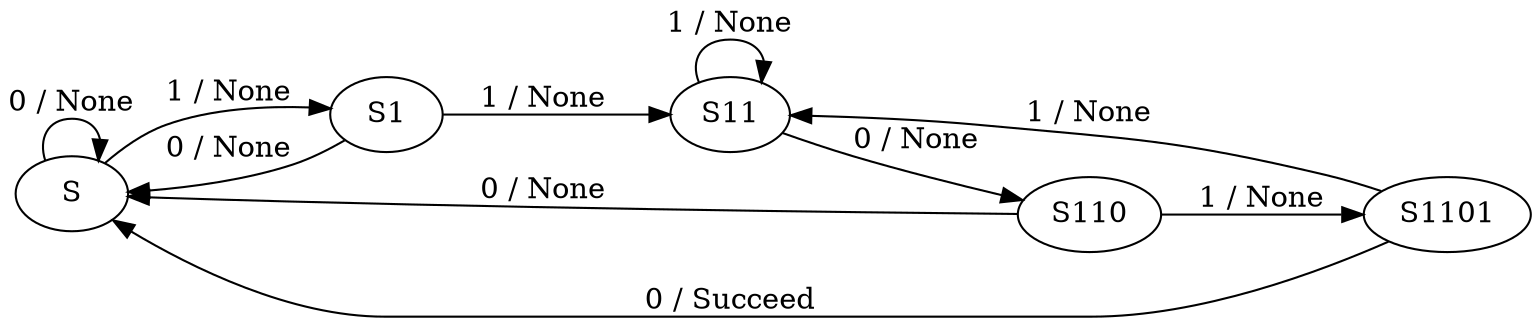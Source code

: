 digraph MealyFSM {
    rankdir=LR;
    S -> S1 [label="1 / None"];
    S -> S [label="0 / None"];
    S1 -> S11 [label="1 / None"];
    S1 -> S [label="0 / None"];
    S11 -> S11 [label="1 / None"];
    S11 -> S110 [label="0 / None"];
    S110 -> S1101 [label="1 / None"];
    S110 -> S [label="0 / None"];
    S1101 -> S11 [label="1 / None"];
    S1101 -> S [label="0 / Succeed"];
}